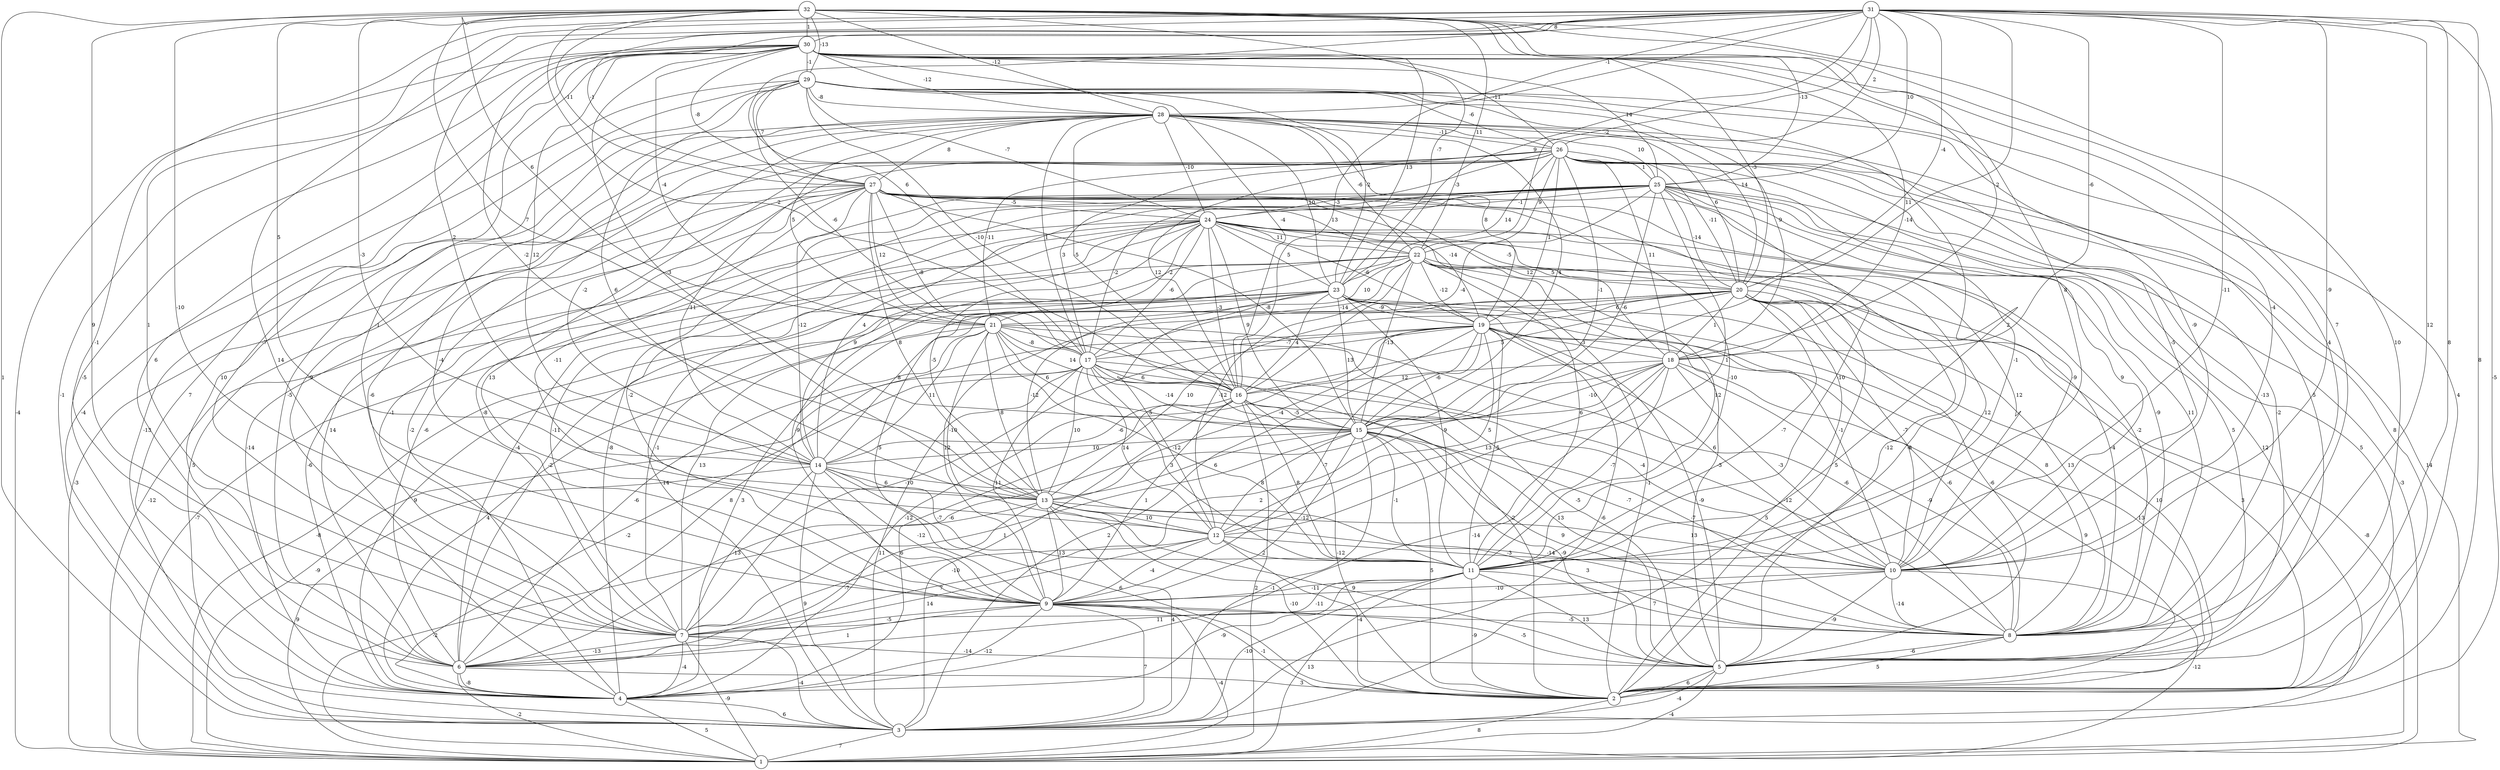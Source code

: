 graph { 
	 fontname="Helvetica,Arial,sans-serif" 
	 node [shape = circle]; 
	 32 -- 3 [label = "1"];
	 32 -- 5 [label = "10"];
	 32 -- 7 [label = "9"];
	 32 -- 8 [label = "7"];
	 32 -- 9 [label = "-10"];
	 32 -- 11 [label = "8"];
	 32 -- 13 [label = "-3"];
	 32 -- 14 [label = "5"];
	 32 -- 15 [label = "7"];
	 32 -- 16 [label = "-2"];
	 32 -- 18 [label = "2"];
	 32 -- 21 [label = "6"];
	 32 -- 22 [label = "11"];
	 32 -- 23 [label = "-7"];
	 32 -- 25 [label = "-13"];
	 32 -- 27 [label = "-11"];
	 32 -- 28 [label = "-12"];
	 32 -- 29 [label = "-13"];
	 32 -- 30 [label = "1"];
	 31 -- 2 [label = "8"];
	 31 -- 3 [label = "-5"];
	 31 -- 4 [label = "14"];
	 31 -- 5 [label = "8"];
	 31 -- 6 [label = "-1"];
	 31 -- 7 [label = "1"];
	 31 -- 8 [label = "12"];
	 31 -- 10 [label = "-9"];
	 31 -- 11 [label = "-11"];
	 31 -- 13 [label = "-2"];
	 31 -- 14 [label = "2"];
	 31 -- 15 [label = "-14"];
	 31 -- 16 [label = "-3"];
	 31 -- 17 [label = "6"];
	 31 -- 18 [label = "-6"];
	 31 -- 20 [label = "-4"];
	 31 -- 22 [label = "-2"];
	 31 -- 23 [label = "9"];
	 31 -- 25 [label = "10"];
	 31 -- 26 [label = "2"];
	 31 -- 27 [label = "-1"];
	 31 -- 28 [label = "-1"];
	 31 -- 30 [label = "8"];
	 30 -- 1 [label = "-4"];
	 30 -- 3 [label = "-1"];
	 30 -- 4 [label = "-5"];
	 30 -- 6 [label = "6"];
	 30 -- 7 [label = "-7"];
	 30 -- 8 [label = "4"];
	 30 -- 9 [label = "-1"];
	 30 -- 10 [label = "-4"];
	 30 -- 13 [label = "-3"];
	 30 -- 14 [label = "12"];
	 30 -- 16 [label = "-4"];
	 30 -- 18 [label = "11"];
	 30 -- 20 [label = "-3"];
	 30 -- 21 [label = "-4"];
	 30 -- 23 [label = "13"];
	 30 -- 25 [label = "14"];
	 30 -- 26 [label = "-11"];
	 30 -- 27 [label = "-8"];
	 30 -- 28 [label = "-12"];
	 30 -- 29 [label = "-1"];
	 29 -- 2 [label = "4"];
	 29 -- 3 [label = "-4"];
	 29 -- 4 [label = "7"];
	 29 -- 6 [label = "10"];
	 29 -- 10 [label = "-9"];
	 29 -- 11 [label = "2"];
	 29 -- 13 [label = "6"];
	 29 -- 16 [label = "-10"];
	 29 -- 17 [label = "-6"];
	 29 -- 18 [label = "9"];
	 29 -- 20 [label = "14"];
	 29 -- 23 [label = "-2"];
	 29 -- 24 [label = "-7"];
	 29 -- 26 [label = "-6"];
	 29 -- 27 [label = "7"];
	 29 -- 28 [label = "-8"];
	 28 -- 3 [label = "-13"];
	 28 -- 5 [label = "5"];
	 28 -- 6 [label = "-5"];
	 28 -- 7 [label = "-9"];
	 28 -- 9 [label = "-4"];
	 28 -- 10 [label = "-5"];
	 28 -- 14 [label = "-2"];
	 28 -- 15 [label = "4"];
	 28 -- 16 [label = "-5"];
	 28 -- 17 [label = "1"];
	 28 -- 19 [label = "8"];
	 28 -- 20 [label = "6"];
	 28 -- 21 [label = "5"];
	 28 -- 22 [label = "-6"];
	 28 -- 23 [label = "10"];
	 28 -- 24 [label = "-10"];
	 28 -- 25 [label = "10"];
	 28 -- 26 [label = "-11"];
	 28 -- 27 [label = "8"];
	 27 -- 1 [label = "-3"];
	 27 -- 2 [label = "-8"];
	 27 -- 3 [label = "5"];
	 27 -- 4 [label = "-14"];
	 27 -- 6 [label = "14"];
	 27 -- 7 [label = "-1"];
	 27 -- 8 [label = "-9"];
	 27 -- 10 [label = "-9"];
	 27 -- 11 [label = "-10"];
	 27 -- 12 [label = "-11"];
	 27 -- 13 [label = "8"];
	 27 -- 14 [label = "-12"];
	 27 -- 15 [label = "-8"];
	 27 -- 17 [label = "-8"];
	 27 -- 18 [label = "12"];
	 27 -- 19 [label = "-14"];
	 27 -- 21 [label = "12"];
	 27 -- 22 [label = "13"];
	 27 -- 24 [label = "-5"];
	 26 -- 1 [label = "14"];
	 26 -- 2 [label = "8"];
	 26 -- 3 [label = "12"];
	 26 -- 4 [label = "-2"];
	 26 -- 5 [label = "-2"];
	 26 -- 7 [label = "-6"];
	 26 -- 8 [label = "-13"];
	 26 -- 9 [label = "13"];
	 26 -- 11 [label = "-1"];
	 26 -- 14 [label = "11"];
	 26 -- 15 [label = "-1"];
	 26 -- 16 [label = "12"];
	 26 -- 17 [label = "3"];
	 26 -- 18 [label = "11"];
	 26 -- 19 [label = "1"];
	 26 -- 20 [label = "-11"];
	 26 -- 21 [label = "-11"];
	 26 -- 22 [label = "9"];
	 26 -- 23 [label = "14"];
	 26 -- 24 [label = "-3"];
	 26 -- 25 [label = "1"];
	 25 -- 1 [label = "-3"];
	 25 -- 2 [label = "5"];
	 25 -- 4 [label = "-8"];
	 25 -- 5 [label = "5"];
	 25 -- 6 [label = "-6"];
	 25 -- 7 [label = "-8"];
	 25 -- 8 [label = "11"];
	 25 -- 9 [label = "-2"];
	 25 -- 10 [label = "9"];
	 25 -- 11 [label = "-10"];
	 25 -- 12 [label = "1"];
	 25 -- 14 [label = "4"];
	 25 -- 15 [label = "-6"];
	 25 -- 16 [label = "-4"];
	 25 -- 17 [label = "-2"];
	 25 -- 20 [label = "-14"];
	 25 -- 24 [label = "-1"];
	 24 -- 1 [label = "-12"];
	 24 -- 2 [label = "5"];
	 24 -- 3 [label = "14"];
	 24 -- 4 [label = "-6"];
	 24 -- 5 [label = "-12"];
	 24 -- 6 [label = "-4"];
	 24 -- 7 [label = "-11"];
	 24 -- 8 [label = "-2"];
	 24 -- 10 [label = "12"];
	 24 -- 11 [label = "12"];
	 24 -- 13 [label = "-5"];
	 24 -- 14 [label = "9"];
	 24 -- 15 [label = "9"];
	 24 -- 16 [label = "-3"];
	 24 -- 17 [label = "-6"];
	 24 -- 19 [label = "-6"];
	 24 -- 20 [label = "-5"];
	 24 -- 21 [label = "-2"];
	 24 -- 22 [label = "11"];
	 24 -- 23 [label = "5"];
	 23 -- 1 [label = "-8"];
	 23 -- 2 [label = "10"];
	 23 -- 3 [label = "-6"];
	 23 -- 4 [label = "9"];
	 23 -- 8 [label = "8"];
	 23 -- 9 [label = "5"];
	 23 -- 10 [label = "-1"];
	 23 -- 11 [label = "9"];
	 23 -- 12 [label = "5"];
	 23 -- 13 [label = "-12"];
	 23 -- 14 [label = "8"];
	 23 -- 15 [label = "13"];
	 23 -- 16 [label = "4"];
	 23 -- 19 [label = "-9"];
	 22 -- 1 [label = "-7"];
	 22 -- 2 [label = "-1"];
	 22 -- 5 [label = "-3"];
	 22 -- 6 [label = "-2"];
	 22 -- 7 [label = "-1"];
	 22 -- 8 [label = "-4"];
	 22 -- 9 [label = "-9"];
	 22 -- 10 [label = "12"];
	 22 -- 11 [label = "6"];
	 22 -- 12 [label = "-12"];
	 22 -- 15 [label = "-13"];
	 22 -- 17 [label = "-14"];
	 22 -- 19 [label = "-12"];
	 22 -- 20 [label = "5"];
	 22 -- 21 [label = "10"];
	 21 -- 2 [label = "-2"];
	 21 -- 4 [label = "4"];
	 21 -- 5 [label = "-5"];
	 21 -- 6 [label = "-6"];
	 21 -- 8 [label = "-6"];
	 21 -- 11 [label = "-12"];
	 21 -- 12 [label = "-10"];
	 21 -- 13 [label = "8"];
	 21 -- 14 [label = "11"];
	 21 -- 15 [label = "6"];
	 21 -- 16 [label = "14"];
	 21 -- 17 [label = "-8"];
	 20 -- 1 [label = "-8"];
	 20 -- 2 [label = "3"];
	 20 -- 3 [label = "5"];
	 20 -- 4 [label = "3"];
	 20 -- 5 [label = "-6"];
	 20 -- 7 [label = "13"];
	 20 -- 8 [label = "13"];
	 20 -- 9 [label = "12"];
	 20 -- 10 [label = "-7"];
	 20 -- 11 [label = "-7"];
	 20 -- 13 [label = "10"];
	 20 -- 16 [label = "5"];
	 20 -- 18 [label = "1"];
	 20 -- 19 [label = "6"];
	 19 -- 2 [label = "13"];
	 19 -- 3 [label = "2"];
	 19 -- 4 [label = "-12"];
	 19 -- 5 [label = "-9"];
	 19 -- 6 [label = "8"];
	 19 -- 7 [label = "-10"];
	 19 -- 8 [label = "-6"];
	 19 -- 9 [label = "-7"];
	 19 -- 10 [label = "6"];
	 19 -- 11 [label = "-5"];
	 19 -- 12 [label = "5"];
	 19 -- 13 [label = "-4"];
	 19 -- 15 [label = "-6"];
	 19 -- 17 [label = "-7"];
	 19 -- 18 [label = "-3"];
	 18 -- 2 [label = "9"];
	 18 -- 4 [label = "-14"];
	 18 -- 6 [label = "-6"];
	 18 -- 7 [label = "2"];
	 18 -- 8 [label = "-9"];
	 18 -- 10 [label = "-3"];
	 18 -- 11 [label = "-7"];
	 18 -- 12 [label = "13"];
	 18 -- 15 [label = "-10"];
	 18 -- 16 [label = "12"];
	 17 -- 1 [label = "-9"];
	 17 -- 3 [label = "11"];
	 17 -- 4 [label = "-2"];
	 17 -- 5 [label = "13"];
	 17 -- 8 [label = "-12"];
	 17 -- 9 [label = "11"];
	 17 -- 10 [label = "-4"];
	 17 -- 11 [label = "3"];
	 17 -- 12 [label = "14"];
	 17 -- 13 [label = "10"];
	 17 -- 15 [label = "-14"];
	 17 -- 16 [label = "6"];
	 16 -- 1 [label = "2"];
	 16 -- 2 [label = "-12"];
	 16 -- 3 [label = "-10"];
	 16 -- 4 [label = "6"];
	 16 -- 8 [label = "-7"];
	 16 -- 9 [label = "1"];
	 16 -- 11 [label = "8"];
	 16 -- 14 [label = "-6"];
	 16 -- 15 [label = "-5"];
	 15 -- 2 [label = "5"];
	 15 -- 3 [label = "-1"];
	 15 -- 5 [label = "-9"];
	 15 -- 7 [label = "1"];
	 15 -- 8 [label = "9"];
	 15 -- 9 [label = "-12"];
	 15 -- 10 [label = "-7"];
	 15 -- 11 [label = "-1"];
	 15 -- 12 [label = "8"];
	 15 -- 13 [label = "6"];
	 15 -- 14 [label = "10"];
	 14 -- 1 [label = "9"];
	 14 -- 2 [label = "6"];
	 14 -- 3 [label = "9"];
	 14 -- 7 [label = "-13"];
	 14 -- 8 [label = "-14"];
	 14 -- 9 [label = "-12"];
	 14 -- 11 [label = "-7"];
	 14 -- 13 [label = "6"];
	 13 -- 1 [label = "-2"];
	 13 -- 2 [label = "-10"];
	 13 -- 3 [label = "4"];
	 13 -- 5 [label = "9"];
	 13 -- 6 [label = "-7"];
	 13 -- 8 [label = "3"];
	 13 -- 9 [label = "13"];
	 13 -- 10 [label = "13"];
	 13 -- 12 [label = "10"];
	 12 -- 2 [label = "-4"];
	 12 -- 6 [label = "14"];
	 12 -- 7 [label = "7"];
	 12 -- 9 [label = "-4"];
	 12 -- 10 [label = "-3"];
	 12 -- 11 [label = "2"];
	 11 -- 1 [label = "13"];
	 11 -- 2 [label = "-9"];
	 11 -- 3 [label = "-10"];
	 11 -- 4 [label = "-9"];
	 11 -- 5 [label = "13"];
	 11 -- 7 [label = "-11"];
	 11 -- 8 [label = "7"];
	 11 -- 9 [label = "-11"];
	 10 -- 1 [label = "-12"];
	 10 -- 5 [label = "-9"];
	 10 -- 6 [label = "11"];
	 10 -- 8 [label = "-14"];
	 10 -- 9 [label = "-10"];
	 9 -- 1 [label = "-4"];
	 9 -- 2 [label = "-1"];
	 9 -- 3 [label = "7"];
	 9 -- 4 [label = "-12"];
	 9 -- 5 [label = "-5"];
	 9 -- 6 [label = "1"];
	 9 -- 7 [label = "-5"];
	 9 -- 8 [label = "-5"];
	 8 -- 2 [label = "5"];
	 8 -- 5 [label = "-6"];
	 7 -- 1 [label = "-9"];
	 7 -- 3 [label = "-4"];
	 7 -- 4 [label = "-4"];
	 7 -- 5 [label = "-14"];
	 7 -- 6 [label = "-13"];
	 6 -- 1 [label = "-2"];
	 6 -- 2 [label = "3"];
	 6 -- 4 [label = "-8"];
	 5 -- 1 [label = "-4"];
	 5 -- 2 [label = "6"];
	 5 -- 3 [label = "-4"];
	 4 -- 1 [label = "5"];
	 4 -- 3 [label = "6"];
	 3 -- 1 [label = "7"];
	 2 -- 1 [label = "8"];
	 1;
	 2;
	 3;
	 4;
	 5;
	 6;
	 7;
	 8;
	 9;
	 10;
	 11;
	 12;
	 13;
	 14;
	 15;
	 16;
	 17;
	 18;
	 19;
	 20;
	 21;
	 22;
	 23;
	 24;
	 25;
	 26;
	 27;
	 28;
	 29;
	 30;
	 31;
	 32;
}
